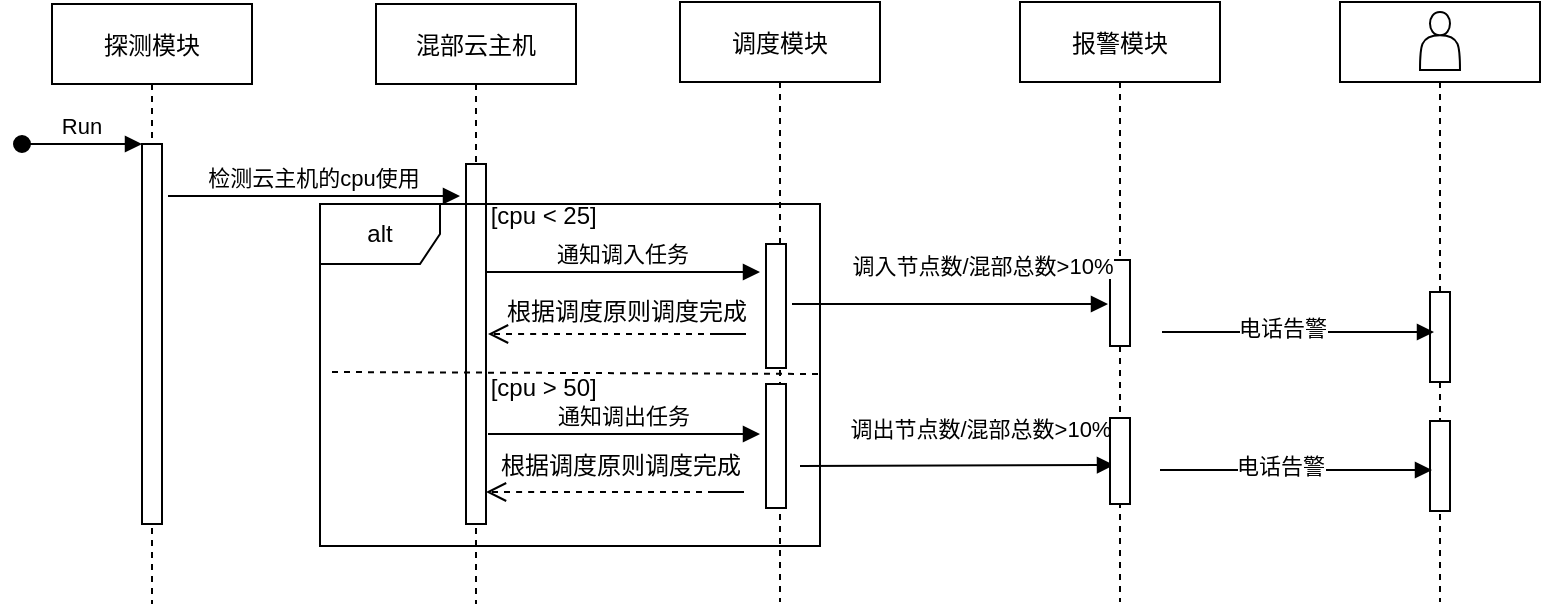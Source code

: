 <mxfile version="13.9.8" type="github">
  <diagram id="kgpKYQtTHZ0yAKxKKP6v" name="Page-1">
    <mxGraphModel dx="946" dy="591" grid="1" gridSize="10" guides="1" tooltips="1" connect="1" arrows="1" fold="1" page="1" pageScale="1" pageWidth="850" pageHeight="1100" math="0" shadow="0">
      <root>
        <mxCell id="0" />
        <mxCell id="1" parent="0" />
        <mxCell id="3nuBFxr9cyL0pnOWT2aG-1" value="探测模块" style="shape=umlLifeline;perimeter=lifelinePerimeter;container=1;collapsible=0;recursiveResize=0;rounded=0;shadow=0;strokeWidth=1;" parent="1" vertex="1">
          <mxGeometry x="36" y="80" width="100" height="300" as="geometry" />
        </mxCell>
        <mxCell id="3nuBFxr9cyL0pnOWT2aG-2" value="" style="points=[];perimeter=orthogonalPerimeter;rounded=0;shadow=0;strokeWidth=1;" parent="3nuBFxr9cyL0pnOWT2aG-1" vertex="1">
          <mxGeometry x="45" y="70" width="10" height="190" as="geometry" />
        </mxCell>
        <mxCell id="3nuBFxr9cyL0pnOWT2aG-3" value="Run" style="verticalAlign=bottom;startArrow=oval;endArrow=block;startSize=8;shadow=0;strokeWidth=1;" parent="3nuBFxr9cyL0pnOWT2aG-1" target="3nuBFxr9cyL0pnOWT2aG-2" edge="1">
          <mxGeometry relative="1" as="geometry">
            <mxPoint x="-15" y="70" as="sourcePoint" />
          </mxGeometry>
        </mxCell>
        <mxCell id="3nuBFxr9cyL0pnOWT2aG-5" value="混部云主机" style="shape=umlLifeline;perimeter=lifelinePerimeter;container=1;collapsible=0;recursiveResize=0;rounded=0;shadow=0;strokeWidth=1;" parent="1" vertex="1">
          <mxGeometry x="198" y="80" width="100" height="300" as="geometry" />
        </mxCell>
        <mxCell id="3nuBFxr9cyL0pnOWT2aG-6" value="" style="points=[];perimeter=orthogonalPerimeter;rounded=0;shadow=0;strokeWidth=1;" parent="3nuBFxr9cyL0pnOWT2aG-5" vertex="1">
          <mxGeometry x="45" y="80" width="10" height="180" as="geometry" />
        </mxCell>
        <mxCell id="3nuBFxr9cyL0pnOWT2aG-8" value="检测云主机的cpu使用" style="verticalAlign=bottom;endArrow=block;shadow=0;strokeWidth=1;" parent="1" edge="1">
          <mxGeometry relative="1" as="geometry">
            <mxPoint x="94" y="176.0" as="sourcePoint" />
            <mxPoint x="240" y="176" as="targetPoint" />
          </mxGeometry>
        </mxCell>
        <mxCell id="tE2NBLofQE--fBUVy7Vw-1" value="调度模块" style="shape=umlLifeline;perimeter=lifelinePerimeter;container=1;collapsible=0;recursiveResize=0;rounded=0;shadow=0;strokeWidth=1;" vertex="1" parent="1">
          <mxGeometry x="350" y="79" width="100" height="300" as="geometry" />
        </mxCell>
        <mxCell id="tE2NBLofQE--fBUVy7Vw-2" value="" style="points=[];perimeter=orthogonalPerimeter;rounded=0;shadow=0;strokeWidth=1;" vertex="1" parent="tE2NBLofQE--fBUVy7Vw-1">
          <mxGeometry x="43" y="121" width="10" height="62" as="geometry" />
        </mxCell>
        <mxCell id="tE2NBLofQE--fBUVy7Vw-13" value="根据调度原则调度完成" style="text;html=1;align=center;verticalAlign=middle;resizable=0;points=[];autosize=1;" vertex="1" parent="tE2NBLofQE--fBUVy7Vw-1">
          <mxGeometry x="-97" y="145" width="140" height="20" as="geometry" />
        </mxCell>
        <mxCell id="tE2NBLofQE--fBUVy7Vw-45" value="" style="points=[];perimeter=orthogonalPerimeter;rounded=0;shadow=0;strokeWidth=1;" vertex="1" parent="tE2NBLofQE--fBUVy7Vw-1">
          <mxGeometry x="43" y="191" width="10" height="62" as="geometry" />
        </mxCell>
        <mxCell id="tE2NBLofQE--fBUVy7Vw-36" value="alt" style="shape=umlFrame;whiteSpace=wrap;html=1;" vertex="1" parent="tE2NBLofQE--fBUVy7Vw-1">
          <mxGeometry x="-180" y="101" width="250" height="171" as="geometry" />
        </mxCell>
        <mxCell id="tE2NBLofQE--fBUVy7Vw-3" value="报警模块" style="shape=umlLifeline;perimeter=lifelinePerimeter;container=1;collapsible=0;recursiveResize=0;rounded=0;shadow=0;strokeWidth=1;" vertex="1" parent="1">
          <mxGeometry x="520" y="79" width="100" height="300" as="geometry" />
        </mxCell>
        <mxCell id="tE2NBLofQE--fBUVy7Vw-4" value="" style="points=[];perimeter=orthogonalPerimeter;rounded=0;shadow=0;strokeWidth=1;" vertex="1" parent="tE2NBLofQE--fBUVy7Vw-3">
          <mxGeometry x="45" y="129" width="10" height="43" as="geometry" />
        </mxCell>
        <mxCell id="tE2NBLofQE--fBUVy7Vw-5" value="" style="shape=umlLifeline;perimeter=lifelinePerimeter;container=1;collapsible=0;recursiveResize=0;rounded=0;shadow=0;strokeWidth=1;" vertex="1" parent="1">
          <mxGeometry x="680" y="79" width="100" height="300" as="geometry" />
        </mxCell>
        <mxCell id="tE2NBLofQE--fBUVy7Vw-6" value="" style="points=[];perimeter=orthogonalPerimeter;rounded=0;shadow=0;strokeWidth=1;" vertex="1" parent="tE2NBLofQE--fBUVy7Vw-5">
          <mxGeometry x="45" y="145" width="10" height="45" as="geometry" />
        </mxCell>
        <mxCell id="tE2NBLofQE--fBUVy7Vw-49" value="" style="points=[];perimeter=orthogonalPerimeter;rounded=0;shadow=0;strokeWidth=1;" vertex="1" parent="tE2NBLofQE--fBUVy7Vw-5">
          <mxGeometry x="45" y="209.5" width="10" height="45" as="geometry" />
        </mxCell>
        <mxCell id="tE2NBLofQE--fBUVy7Vw-50" value="" style="shape=actor;whiteSpace=wrap;html=1;" vertex="1" parent="tE2NBLofQE--fBUVy7Vw-5">
          <mxGeometry x="40" y="5" width="20" height="29" as="geometry" />
        </mxCell>
        <mxCell id="tE2NBLofQE--fBUVy7Vw-11" value="通知调入任务" style="verticalAlign=bottom;endArrow=block;shadow=0;strokeWidth=1;" edge="1" parent="1">
          <mxGeometry relative="1" as="geometry">
            <mxPoint x="253" y="214" as="sourcePoint" />
            <mxPoint x="390" y="214" as="targetPoint" />
          </mxGeometry>
        </mxCell>
        <mxCell id="tE2NBLofQE--fBUVy7Vw-12" value="" style="verticalAlign=bottom;endArrow=open;dashed=1;endSize=8;shadow=0;strokeWidth=1;" edge="1" parent="1">
          <mxGeometry relative="1" as="geometry">
            <mxPoint x="254" y="245" as="targetPoint" />
            <mxPoint x="368" y="245" as="sourcePoint" />
            <Array as="points">
              <mxPoint x="388" y="245" />
              <mxPoint x="298" y="245" />
              <mxPoint x="278" y="245" />
            </Array>
          </mxGeometry>
        </mxCell>
        <mxCell id="tE2NBLofQE--fBUVy7Vw-15" value="通知调出任务" style="verticalAlign=bottom;endArrow=block;entryX=0;entryY=0;shadow=0;strokeWidth=1;" edge="1" parent="1">
          <mxGeometry relative="1" as="geometry">
            <mxPoint x="254" y="295" as="sourcePoint" />
            <mxPoint x="390" y="295.0" as="targetPoint" />
          </mxGeometry>
        </mxCell>
        <mxCell id="tE2NBLofQE--fBUVy7Vw-16" value="" style="verticalAlign=bottom;endArrow=open;dashed=1;endSize=8;shadow=0;strokeWidth=1;" edge="1" parent="1">
          <mxGeometry relative="1" as="geometry">
            <mxPoint x="253" y="324" as="targetPoint" />
            <mxPoint x="367" y="324" as="sourcePoint" />
            <Array as="points">
              <mxPoint x="387" y="324" />
              <mxPoint x="297" y="324" />
              <mxPoint x="277" y="324" />
            </Array>
          </mxGeometry>
        </mxCell>
        <mxCell id="tE2NBLofQE--fBUVy7Vw-17" value="根据调度原则调度完成" style="text;html=1;align=center;verticalAlign=middle;resizable=0;points=[];autosize=1;" vertex="1" parent="1">
          <mxGeometry x="250" y="301" width="140" height="20" as="geometry" />
        </mxCell>
        <mxCell id="tE2NBLofQE--fBUVy7Vw-23" value="调入节点数/混部总数&gt;10%" style="verticalAlign=bottom;endArrow=block;shadow=0;strokeWidth=1;" edge="1" parent="1">
          <mxGeometry x="0.207" y="10" relative="1" as="geometry">
            <mxPoint x="406" y="230" as="sourcePoint" />
            <mxPoint x="564" y="230" as="targetPoint" />
            <mxPoint as="offset" />
          </mxGeometry>
        </mxCell>
        <mxCell id="tE2NBLofQE--fBUVy7Vw-24" value="调出节点数/混部总数&gt;10%" style="verticalAlign=bottom;endArrow=block;entryX=0;entryY=0;shadow=0;strokeWidth=1;" edge="1" parent="1">
          <mxGeometry x="0.154" y="9" relative="1" as="geometry">
            <mxPoint x="410" y="311" as="sourcePoint" />
            <mxPoint x="567" y="310.5" as="targetPoint" />
            <mxPoint as="offset" />
          </mxGeometry>
        </mxCell>
        <mxCell id="tE2NBLofQE--fBUVy7Vw-25" value="" style="verticalAlign=bottom;endArrow=block;entryX=0;entryY=0;shadow=0;strokeWidth=1;" edge="1" parent="1">
          <mxGeometry relative="1" as="geometry">
            <mxPoint x="591" y="244" as="sourcePoint" />
            <mxPoint x="727" y="244.0" as="targetPoint" />
          </mxGeometry>
        </mxCell>
        <mxCell id="tE2NBLofQE--fBUVy7Vw-51" value="电话告警" style="edgeLabel;html=1;align=center;verticalAlign=middle;resizable=0;points=[];" vertex="1" connectable="0" parent="tE2NBLofQE--fBUVy7Vw-25">
          <mxGeometry x="-0.118" y="2" relative="1" as="geometry">
            <mxPoint as="offset" />
          </mxGeometry>
        </mxCell>
        <mxCell id="tE2NBLofQE--fBUVy7Vw-26" value="" style="verticalAlign=bottom;endArrow=block;entryX=0;entryY=0;shadow=0;strokeWidth=1;" edge="1" parent="1">
          <mxGeometry relative="1" as="geometry">
            <mxPoint x="590" y="313" as="sourcePoint" />
            <mxPoint x="726" y="313.0" as="targetPoint" />
          </mxGeometry>
        </mxCell>
        <mxCell id="tE2NBLofQE--fBUVy7Vw-52" value="电话告警" style="edgeLabel;html=1;align=center;verticalAlign=middle;resizable=0;points=[];" vertex="1" connectable="0" parent="tE2NBLofQE--fBUVy7Vw-26">
          <mxGeometry x="-0.221" y="2" relative="1" as="geometry">
            <mxPoint x="7" as="offset" />
          </mxGeometry>
        </mxCell>
        <mxCell id="tE2NBLofQE--fBUVy7Vw-37" value="&amp;nbsp; &amp;nbsp; &amp;nbsp; &amp;nbsp; [cpu &amp;lt; 25]" style="text;html=1;align=center;verticalAlign=middle;resizable=0;points=[];autosize=1;" vertex="1" parent="1">
          <mxGeometry x="218" y="176" width="100" height="20" as="geometry" />
        </mxCell>
        <mxCell id="tE2NBLofQE--fBUVy7Vw-41" value="&amp;nbsp; &amp;nbsp; &amp;nbsp; &amp;nbsp; [cpu &amp;gt; 50]" style="text;html=1;align=center;verticalAlign=middle;resizable=0;points=[];autosize=1;" vertex="1" parent="1">
          <mxGeometry x="218" y="262" width="100" height="20" as="geometry" />
        </mxCell>
        <mxCell id="tE2NBLofQE--fBUVy7Vw-44" value="" style="endArrow=none;dashed=1;html=1;exitX=-0.004;exitY=0.395;exitDx=0;exitDy=0;exitPerimeter=0;" edge="1" parent="1">
          <mxGeometry width="50" height="50" relative="1" as="geometry">
            <mxPoint x="176" y="264" as="sourcePoint" />
            <mxPoint x="422" y="265" as="targetPoint" />
          </mxGeometry>
        </mxCell>
        <mxCell id="tE2NBLofQE--fBUVy7Vw-47" value="" style="points=[];perimeter=orthogonalPerimeter;rounded=0;shadow=0;strokeWidth=1;" vertex="1" parent="1">
          <mxGeometry x="565" y="287" width="10" height="43" as="geometry" />
        </mxCell>
      </root>
    </mxGraphModel>
  </diagram>
</mxfile>

